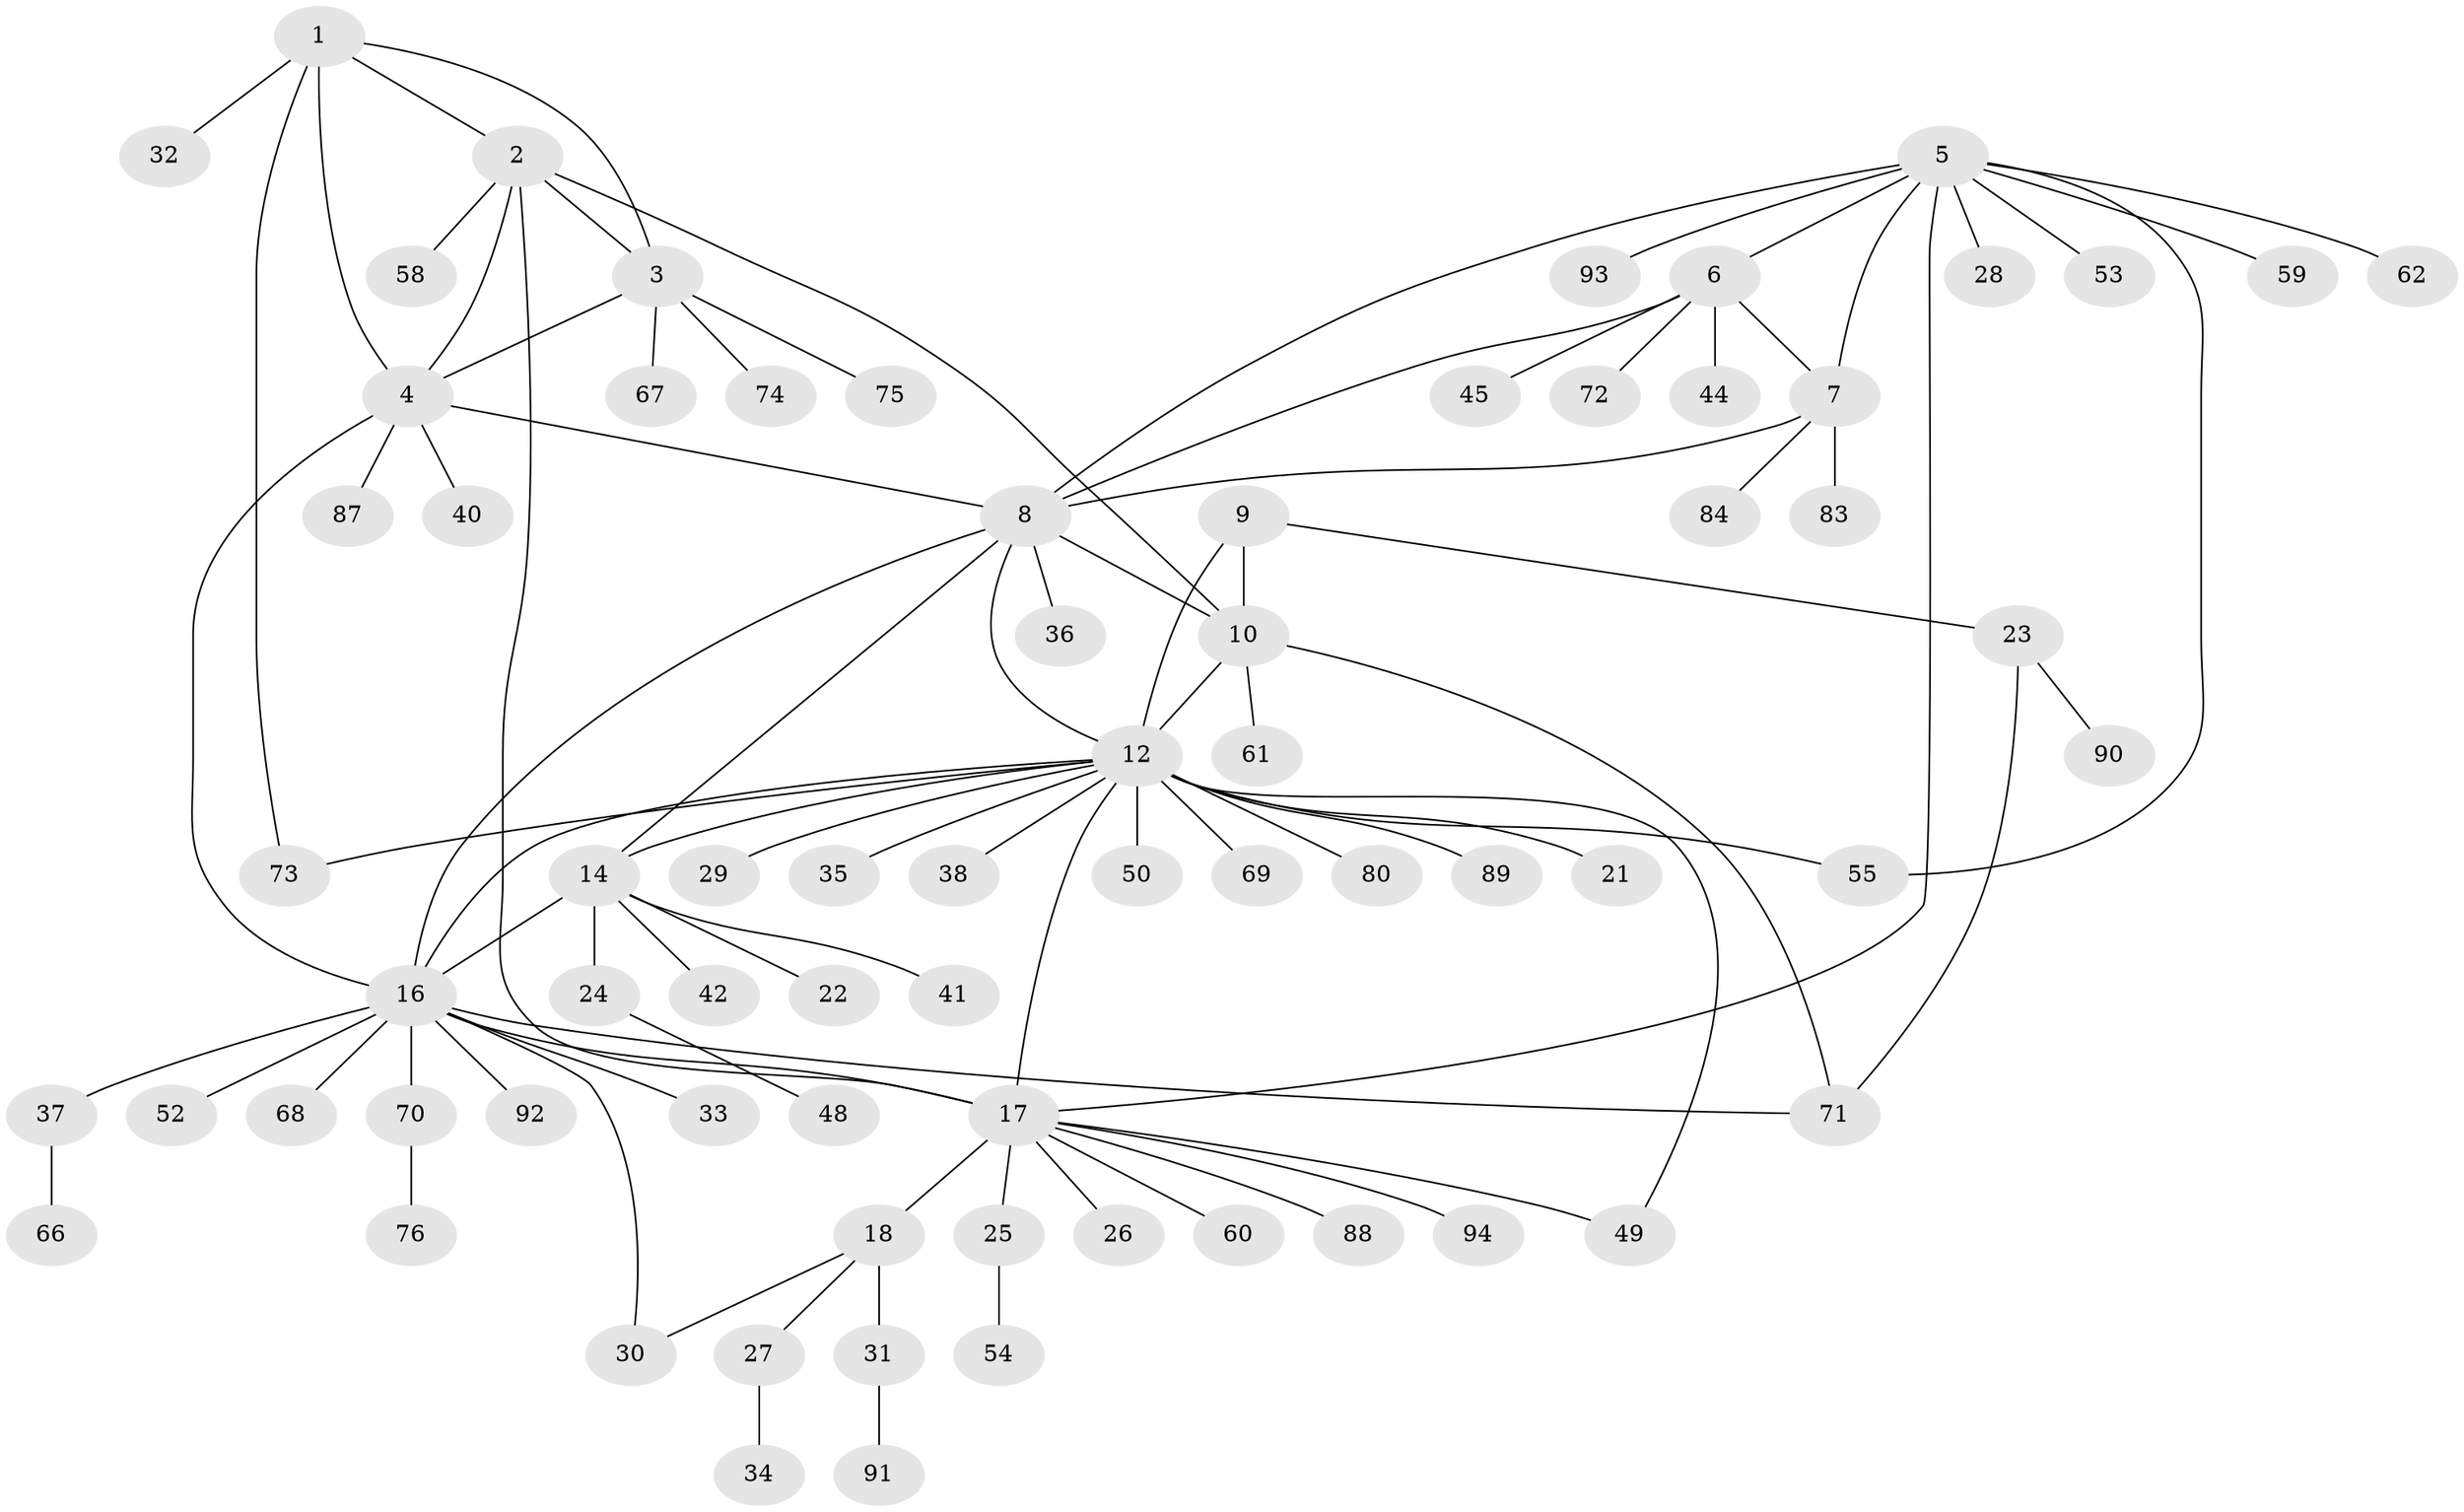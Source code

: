 // original degree distribution, {6: 0.05319148936170213, 7: 0.02127659574468085, 9: 0.010638297872340425, 11: 0.02127659574468085, 4: 0.031914893617021274, 5: 0.05319148936170213, 14: 0.010638297872340425, 8: 0.010638297872340425, 12: 0.010638297872340425, 1: 0.5851063829787234, 2: 0.13829787234042554, 3: 0.05319148936170213}
// Generated by graph-tools (version 1.1) at 2025/11/02/27/25 16:11:37]
// undirected, 72 vertices, 93 edges
graph export_dot {
graph [start="1"]
  node [color=gray90,style=filled];
  1 [super="+79"];
  2 [super="+81"];
  3 [super="+86"];
  4 [super="+43"];
  5 [super="+51"];
  6;
  7 [super="+39"];
  8 [super="+15"];
  9;
  10 [super="+11"];
  12 [super="+13"];
  14 [super="+57"];
  16 [super="+46"];
  17 [super="+19"];
  18 [super="+20"];
  21;
  22 [super="+65"];
  23 [super="+78"];
  24 [super="+82"];
  25;
  26;
  27;
  28;
  29;
  30 [super="+56"];
  31 [super="+64"];
  32;
  33;
  34 [super="+47"];
  35;
  36;
  37;
  38;
  40;
  41;
  42;
  44;
  45;
  48;
  49;
  50;
  52;
  53;
  54;
  55;
  58 [super="+63"];
  59;
  60;
  61;
  62;
  66;
  67;
  68;
  69;
  70 [super="+77"];
  71;
  72 [super="+85"];
  73;
  74;
  75;
  76;
  80;
  83;
  84;
  87;
  88;
  89;
  90;
  91;
  92;
  93;
  94;
  1 -- 2;
  1 -- 3;
  1 -- 4;
  1 -- 32;
  1 -- 73;
  2 -- 3;
  2 -- 4;
  2 -- 10;
  2 -- 17;
  2 -- 58;
  3 -- 4;
  3 -- 67;
  3 -- 74;
  3 -- 75;
  4 -- 8;
  4 -- 16 [weight=2];
  4 -- 40;
  4 -- 87;
  5 -- 6;
  5 -- 7;
  5 -- 8;
  5 -- 17;
  5 -- 28;
  5 -- 53;
  5 -- 55;
  5 -- 59;
  5 -- 62;
  5 -- 93;
  6 -- 7;
  6 -- 8;
  6 -- 44;
  6 -- 45;
  6 -- 72;
  7 -- 8;
  7 -- 83;
  7 -- 84;
  8 -- 10;
  8 -- 16;
  8 -- 36;
  8 -- 12;
  8 -- 14;
  9 -- 10 [weight=2];
  9 -- 12;
  9 -- 23;
  10 -- 12 [weight=2];
  10 -- 61;
  10 -- 71;
  12 -- 29;
  12 -- 35;
  12 -- 38;
  12 -- 49;
  12 -- 55;
  12 -- 69;
  12 -- 73;
  12 -- 80;
  12 -- 89;
  12 -- 16;
  12 -- 50;
  12 -- 21;
  12 -- 14;
  12 -- 17;
  14 -- 16;
  14 -- 22;
  14 -- 24;
  14 -- 41;
  14 -- 42;
  16 -- 33;
  16 -- 37;
  16 -- 70;
  16 -- 71;
  16 -- 92;
  16 -- 52;
  16 -- 68;
  16 -- 30;
  16 -- 17;
  17 -- 18 [weight=4];
  17 -- 25;
  17 -- 26;
  17 -- 49;
  17 -- 60;
  17 -- 88;
  17 -- 94;
  18 -- 27;
  18 -- 30;
  18 -- 31;
  23 -- 90;
  23 -- 71;
  24 -- 48;
  25 -- 54;
  27 -- 34;
  31 -- 91;
  37 -- 66;
  70 -- 76;
}
